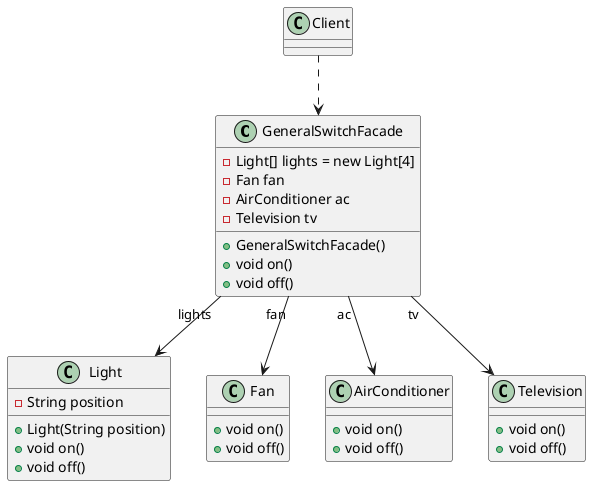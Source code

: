 @startuml 

skinparam DefaultFontName PingFangSC-Regular

class GeneralSwitchFacade{
    - Light[] lights = new Light[4]
    - Fan fan
    - AirConditioner ac
    - Television tv
    + GeneralSwitchFacade()
    + void on()
    + void off()
}
class Light{
    - String position
    + Light(String position)
    + void on()
    + void off()
}
class Fan{
    + void on()
    + void off()
}
class AirConditioner{
    + void on()
    + void off()
}
class Television{
    + void on()
    + void off()
}

Client ..> GeneralSwitchFacade
GeneralSwitchFacade "lights" --> Light
GeneralSwitchFacade "fan" --> Fan
GeneralSwitchFacade "ac" --> AirConditioner
GeneralSwitchFacade "tv" --> Television

@enduml
